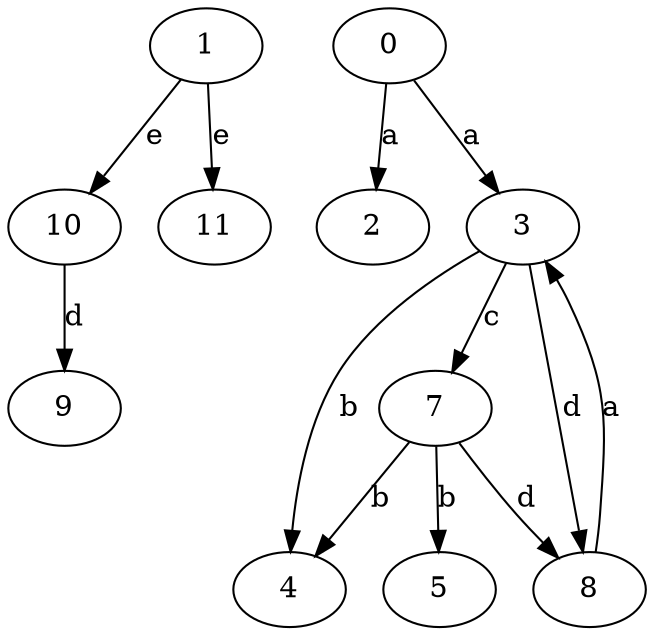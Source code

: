 strict digraph  {
1;
2;
3;
4;
5;
7;
8;
0;
9;
10;
11;
1 -> 10  [label=e];
1 -> 11  [label=e];
3 -> 4  [label=b];
3 -> 7  [label=c];
3 -> 8  [label=d];
7 -> 4  [label=b];
7 -> 5  [label=b];
7 -> 8  [label=d];
8 -> 3  [label=a];
0 -> 2  [label=a];
0 -> 3  [label=a];
10 -> 9  [label=d];
}
